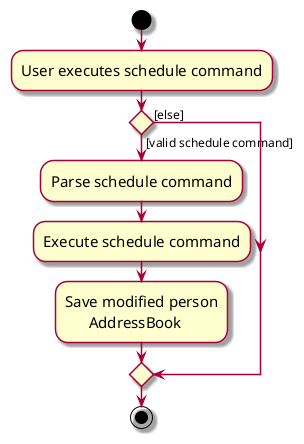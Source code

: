 @startuml
skin rose
skinparam ActivityFontSize 15
skinparam ArrowFontSize 12
start
:User executes schedule command;

'Since the beta syntax does not support placing the condition outside the
'diamond we place it as the true branch instead.

if () then ([valid schedule command])
    :Parse schedule command;
    :Execute schedule command;
    :Save modified person
          AddressBook;
else ([else])
endif
stop
@enduml
